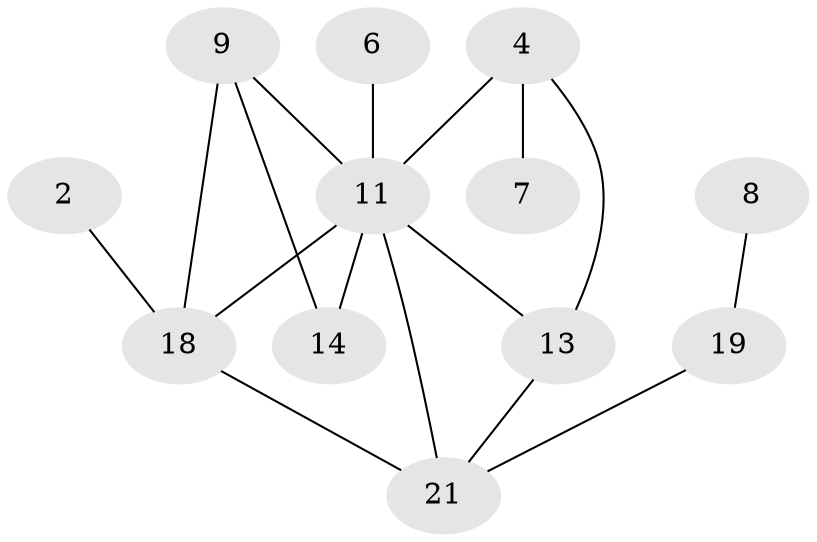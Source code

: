 // original degree distribution, {2: 0.3269230769230769, 0: 0.15384615384615385, 4: 0.038461538461538464, 1: 0.21153846153846154, 3: 0.21153846153846154, 5: 0.038461538461538464, 8: 0.019230769230769232}
// Generated by graph-tools (version 1.1) at 2025/35/03/04/25 23:35:48]
// undirected, 12 vertices, 16 edges
graph export_dot {
  node [color=gray90,style=filled];
  2;
  4;
  6;
  7;
  8;
  9;
  11;
  13;
  14;
  18;
  19;
  21;
  2 -- 18 [weight=1.0];
  4 -- 7 [weight=1.0];
  4 -- 11 [weight=1.0];
  4 -- 13 [weight=1.0];
  6 -- 11 [weight=1.0];
  8 -- 19 [weight=1.0];
  9 -- 11 [weight=1.0];
  9 -- 14 [weight=1.0];
  9 -- 18 [weight=1.0];
  11 -- 13 [weight=1.0];
  11 -- 14 [weight=1.0];
  11 -- 18 [weight=1.0];
  11 -- 21 [weight=1.0];
  13 -- 21 [weight=1.0];
  18 -- 21 [weight=2.0];
  19 -- 21 [weight=1.0];
}
